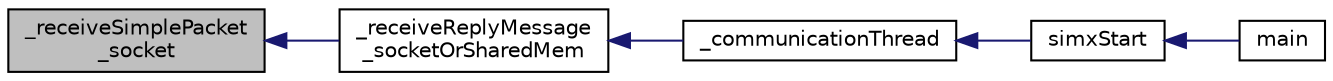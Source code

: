 digraph "_receiveSimplePacket_socket"
{
  edge [fontname="Helvetica",fontsize="10",labelfontname="Helvetica",labelfontsize="10"];
  node [fontname="Helvetica",fontsize="10",shape=record];
  rankdir="LR";
  Node1 [label="_receiveSimplePacket\l_socket",height=0.2,width=0.4,color="black", fillcolor="grey75", style="filled" fontcolor="black"];
  Node1 -> Node2 [dir="back",color="midnightblue",fontsize="10",style="solid",fontname="Helvetica"];
  Node2 [label="_receiveReplyMessage\l_socketOrSharedMem",height=0.2,width=0.4,color="black", fillcolor="white", style="filled",URL="$ext_api_8c.html#a84b291b12797333ed50550ed20c699f8"];
  Node2 -> Node3 [dir="back",color="midnightblue",fontsize="10",style="solid",fontname="Helvetica"];
  Node3 [label="_communicationThread",height=0.2,width=0.4,color="black", fillcolor="white", style="filled",URL="$ext_api_8c.html#a59c9b2c70208a3484ea718c8a57773af"];
  Node3 -> Node4 [dir="back",color="midnightblue",fontsize="10",style="solid",fontname="Helvetica"];
  Node4 [label="simxStart",height=0.2,width=0.4,color="black", fillcolor="white", style="filled",URL="$ext_api_8h.html#af8e78f3b4698eb09fe31f59c46a4848f"];
  Node4 -> Node5 [dir="back",color="midnightblue",fontsize="10",style="solid",fontname="Helvetica"];
  Node5 [label="main",height=0.2,width=0.4,color="black", fillcolor="white", style="filled",URL="$brazo_8cpp.html#a0ddf1224851353fc92bfbff6f499fa97"];
}
